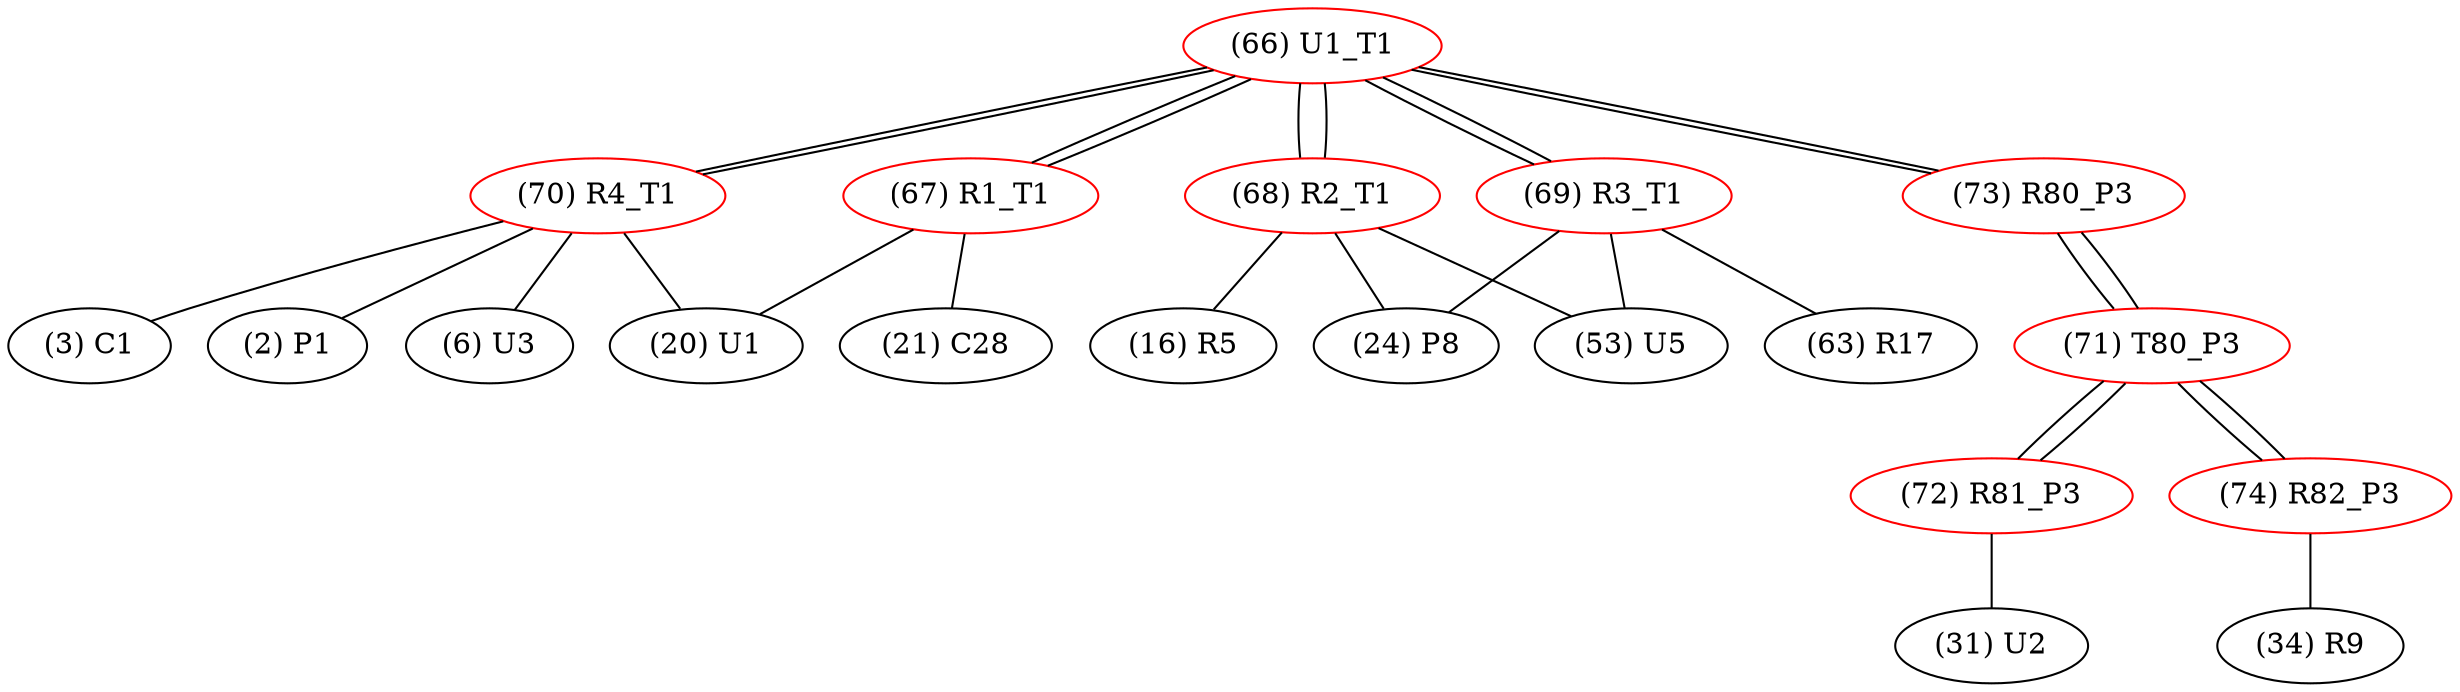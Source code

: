 graph {
	66 [label="(66) U1_T1" color=red]
	67 [label="(67) R1_T1"]
	68 [label="(68) R2_T1"]
	69 [label="(69) R3_T1"]
	70 [label="(70) R4_T1"]
	73 [label="(73) R80_P3"]
	67 [label="(67) R1_T1" color=red]
	20 [label="(20) U1"]
	21 [label="(21) C28"]
	66 [label="(66) U1_T1"]
	68 [label="(68) R2_T1" color=red]
	16 [label="(16) R5"]
	24 [label="(24) P8"]
	53 [label="(53) U5"]
	66 [label="(66) U1_T1"]
	69 [label="(69) R3_T1" color=red]
	24 [label="(24) P8"]
	53 [label="(53) U5"]
	63 [label="(63) R17"]
	66 [label="(66) U1_T1"]
	70 [label="(70) R4_T1" color=red]
	20 [label="(20) U1"]
	3 [label="(3) C1"]
	2 [label="(2) P1"]
	6 [label="(6) U3"]
	66 [label="(66) U1_T1"]
	71 [label="(71) T80_P3" color=red]
	72 [label="(72) R81_P3"]
	74 [label="(74) R82_P3"]
	73 [label="(73) R80_P3"]
	72 [label="(72) R81_P3" color=red]
	31 [label="(31) U2"]
	71 [label="(71) T80_P3"]
	73 [label="(73) R80_P3" color=red]
	66 [label="(66) U1_T1"]
	71 [label="(71) T80_P3"]
	74 [label="(74) R82_P3" color=red]
	34 [label="(34) R9"]
	71 [label="(71) T80_P3"]
	66 -- 67
	66 -- 68
	66 -- 69
	66 -- 70
	66 -- 73
	67 -- 20
	67 -- 21
	67 -- 66
	68 -- 16
	68 -- 24
	68 -- 53
	68 -- 66
	69 -- 24
	69 -- 53
	69 -- 63
	69 -- 66
	70 -- 20
	70 -- 3
	70 -- 2
	70 -- 6
	70 -- 66
	71 -- 72
	71 -- 74
	71 -- 73
	72 -- 31
	72 -- 71
	73 -- 66
	73 -- 71
	74 -- 34
	74 -- 71
}